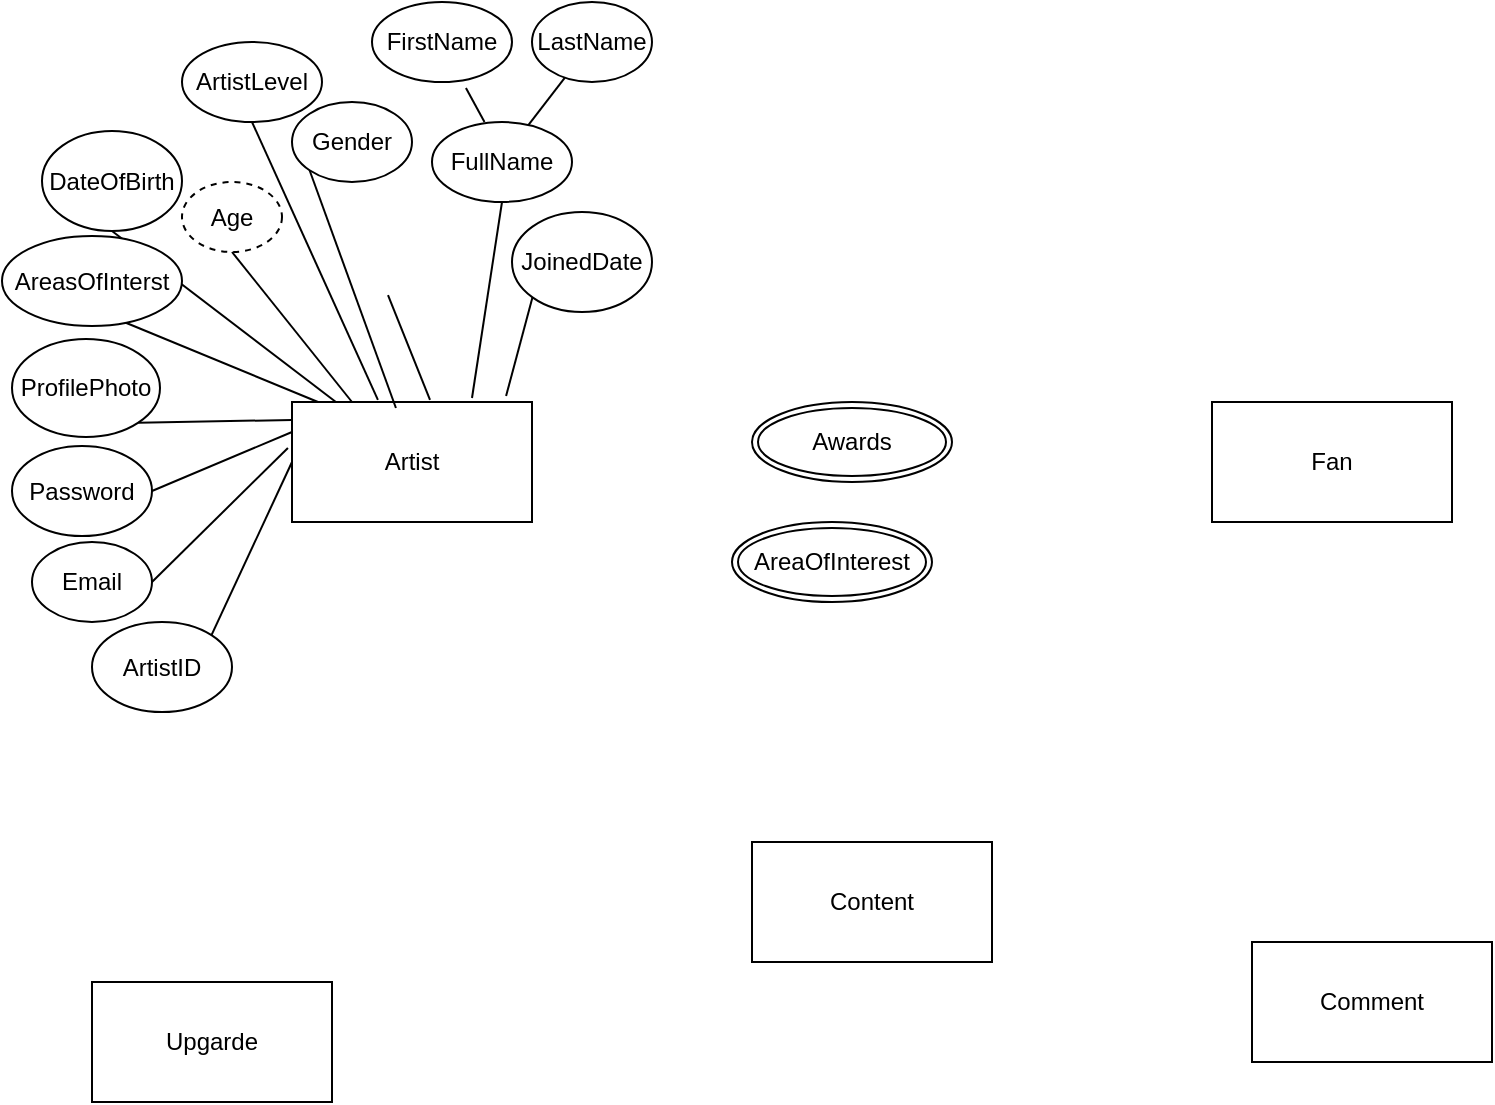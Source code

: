 <mxfile version="24.7.14">
  <diagram id="R2lEEEUBdFMjLlhIrx00" name="Page-1">
    <mxGraphModel dx="872" dy="477" grid="1" gridSize="10" guides="1" tooltips="1" connect="1" arrows="1" fold="1" page="1" pageScale="1" pageWidth="850" pageHeight="1100" math="0" shadow="0" extFonts="Permanent Marker^https://fonts.googleapis.com/css?family=Permanent+Marker">
      <root>
        <mxCell id="0" />
        <mxCell id="1" parent="0" />
        <mxCell id="9mGKXTDG_qa7bDeS5Nxo-1" value="Artist" style="rounded=0;whiteSpace=wrap;html=1;" vertex="1" parent="1">
          <mxGeometry x="160" y="210" width="120" height="60" as="geometry" />
        </mxCell>
        <mxCell id="9mGKXTDG_qa7bDeS5Nxo-2" value="Fan" style="rounded=0;whiteSpace=wrap;html=1;" vertex="1" parent="1">
          <mxGeometry x="620" y="210" width="120" height="60" as="geometry" />
        </mxCell>
        <mxCell id="9mGKXTDG_qa7bDeS5Nxo-3" value="Content" style="rounded=0;whiteSpace=wrap;html=1;" vertex="1" parent="1">
          <mxGeometry x="390" y="430" width="120" height="60" as="geometry" />
        </mxCell>
        <mxCell id="9mGKXTDG_qa7bDeS5Nxo-4" value="Comment" style="rounded=0;whiteSpace=wrap;html=1;" vertex="1" parent="1">
          <mxGeometry x="640" y="480" width="120" height="60" as="geometry" />
        </mxCell>
        <mxCell id="9mGKXTDG_qa7bDeS5Nxo-5" value="Upgarde" style="rounded=0;whiteSpace=wrap;html=1;" vertex="1" parent="1">
          <mxGeometry x="60" y="500" width="120" height="60" as="geometry" />
        </mxCell>
        <mxCell id="9mGKXTDG_qa7bDeS5Nxo-6" value="Email" style="ellipse;whiteSpace=wrap;html=1;" vertex="1" parent="1">
          <mxGeometry x="30" y="280" width="60" height="40" as="geometry" />
        </mxCell>
        <mxCell id="9mGKXTDG_qa7bDeS5Nxo-7" value="Password" style="ellipse;whiteSpace=wrap;html=1;" vertex="1" parent="1">
          <mxGeometry x="20" y="232" width="70" height="45" as="geometry" />
        </mxCell>
        <mxCell id="9mGKXTDG_qa7bDeS5Nxo-8" value="ProfilePhoto" style="ellipse;whiteSpace=wrap;html=1;" vertex="1" parent="1">
          <mxGeometry x="20" y="178.5" width="74" height="49" as="geometry" />
        </mxCell>
        <mxCell id="9mGKXTDG_qa7bDeS5Nxo-9" value="Age" style="ellipse;whiteSpace=wrap;html=1;dashed=1;" vertex="1" parent="1">
          <mxGeometry x="105" y="100" width="50" height="35" as="geometry" />
        </mxCell>
        <mxCell id="9mGKXTDG_qa7bDeS5Nxo-10" value="DateOfBirth" style="ellipse;whiteSpace=wrap;html=1;" vertex="1" parent="1">
          <mxGeometry x="35" y="74.5" width="70" height="50" as="geometry" />
        </mxCell>
        <mxCell id="9mGKXTDG_qa7bDeS5Nxo-11" value="FullName" style="ellipse;whiteSpace=wrap;html=1;" vertex="1" parent="1">
          <mxGeometry x="230" y="70" width="70" height="40" as="geometry" />
        </mxCell>
        <mxCell id="9mGKXTDG_qa7bDeS5Nxo-12" value="ArtistLevel" style="ellipse;whiteSpace=wrap;html=1;" vertex="1" parent="1">
          <mxGeometry x="105" y="30" width="70" height="40" as="geometry" />
        </mxCell>
        <mxCell id="9mGKXTDG_qa7bDeS5Nxo-14" value="Gender" style="ellipse;whiteSpace=wrap;html=1;" vertex="1" parent="1">
          <mxGeometry x="160" y="60" width="60" height="40" as="geometry" />
        </mxCell>
        <mxCell id="9mGKXTDG_qa7bDeS5Nxo-15" value="ArtistID" style="ellipse;whiteSpace=wrap;html=1;" vertex="1" parent="1">
          <mxGeometry x="60" y="320" width="70" height="45" as="geometry" />
        </mxCell>
        <mxCell id="9mGKXTDG_qa7bDeS5Nxo-17" value="" style="endArrow=none;html=1;rounded=0;entryX=0.678;entryY=0.956;entryDx=0;entryDy=0;entryPerimeter=0;" edge="1" parent="1" target="9mGKXTDG_qa7bDeS5Nxo-33">
          <mxGeometry width="50" height="50" relative="1" as="geometry">
            <mxPoint x="173" y="210" as="sourcePoint" />
            <mxPoint x="99.999" y="136.655" as="targetPoint" />
          </mxGeometry>
        </mxCell>
        <mxCell id="9mGKXTDG_qa7bDeS5Nxo-18" value="" style="endArrow=none;html=1;rounded=0;entryX=1;entryY=1;entryDx=0;entryDy=0;" edge="1" parent="1" target="9mGKXTDG_qa7bDeS5Nxo-8">
          <mxGeometry width="50" height="50" relative="1" as="geometry">
            <mxPoint x="160" y="219" as="sourcePoint" />
            <mxPoint x="86.999" y="170.005" as="targetPoint" />
          </mxGeometry>
        </mxCell>
        <mxCell id="9mGKXTDG_qa7bDeS5Nxo-19" value="" style="endArrow=none;html=1;rounded=0;exitX=-0.017;exitY=0.383;exitDx=0;exitDy=0;exitPerimeter=0;entryX=1;entryY=0.5;entryDx=0;entryDy=0;" edge="1" parent="1" source="9mGKXTDG_qa7bDeS5Nxo-1" target="9mGKXTDG_qa7bDeS5Nxo-6">
          <mxGeometry width="50" height="50" relative="1" as="geometry">
            <mxPoint x="170" y="264.995" as="sourcePoint" />
            <mxPoint x="89.999" y="231.655" as="targetPoint" />
          </mxGeometry>
        </mxCell>
        <mxCell id="9mGKXTDG_qa7bDeS5Nxo-20" value="" style="endArrow=none;html=1;rounded=0;exitX=0;exitY=0.5;exitDx=0;exitDy=0;entryX=1;entryY=0;entryDx=0;entryDy=0;" edge="1" parent="1" source="9mGKXTDG_qa7bDeS5Nxo-1" target="9mGKXTDG_qa7bDeS5Nxo-15">
          <mxGeometry width="50" height="50" relative="1" as="geometry">
            <mxPoint x="152.004" y="251" as="sourcePoint" />
            <mxPoint x="119.999" y="271.005" as="targetPoint" />
          </mxGeometry>
        </mxCell>
        <mxCell id="9mGKXTDG_qa7bDeS5Nxo-22" value="" style="endArrow=none;html=1;rounded=0;exitX=0.183;exitY=0;exitDx=0;exitDy=0;exitPerimeter=0;entryX=0.5;entryY=1;entryDx=0;entryDy=0;" edge="1" parent="1" source="9mGKXTDG_qa7bDeS5Nxo-1" target="9mGKXTDG_qa7bDeS5Nxo-10">
          <mxGeometry width="50" height="50" relative="1" as="geometry">
            <mxPoint x="180" y="205" as="sourcePoint" />
            <mxPoint x="106.999" y="126.655" as="targetPoint" />
          </mxGeometry>
        </mxCell>
        <mxCell id="9mGKXTDG_qa7bDeS5Nxo-23" value="" style="endArrow=none;html=1;rounded=0;exitX=0.25;exitY=0;exitDx=0;exitDy=0;entryX=0.5;entryY=1;entryDx=0;entryDy=0;" edge="1" parent="1" source="9mGKXTDG_qa7bDeS5Nxo-1" target="9mGKXTDG_qa7bDeS5Nxo-9">
          <mxGeometry width="50" height="50" relative="1" as="geometry">
            <mxPoint x="300" y="183.35" as="sourcePoint" />
            <mxPoint x="226.999" y="105.005" as="targetPoint" />
          </mxGeometry>
        </mxCell>
        <mxCell id="9mGKXTDG_qa7bDeS5Nxo-24" value="" style="endArrow=none;html=1;rounded=0;entryX=0.5;entryY=1;entryDx=0;entryDy=0;exitX=0.358;exitY=-0.017;exitDx=0;exitDy=0;exitPerimeter=0;" edge="1" parent="1" source="9mGKXTDG_qa7bDeS5Nxo-1" target="9mGKXTDG_qa7bDeS5Nxo-12">
          <mxGeometry width="50" height="50" relative="1" as="geometry">
            <mxPoint x="280" y="260" as="sourcePoint" />
            <mxPoint x="206.999" y="181.655" as="targetPoint" />
          </mxGeometry>
        </mxCell>
        <mxCell id="9mGKXTDG_qa7bDeS5Nxo-25" value="" style="endArrow=none;html=1;rounded=0;entryX=0.5;entryY=1;entryDx=0;entryDy=0;" edge="1" parent="1" target="9mGKXTDG_qa7bDeS5Nxo-11">
          <mxGeometry width="50" height="50" relative="1" as="geometry">
            <mxPoint x="250" y="208" as="sourcePoint" />
            <mxPoint x="287.999" y="130.005" as="targetPoint" />
          </mxGeometry>
        </mxCell>
        <mxCell id="9mGKXTDG_qa7bDeS5Nxo-26" value="" style="endArrow=none;html=1;rounded=0;exitX=0.433;exitY=0.05;exitDx=0;exitDy=0;entryX=0;entryY=1;entryDx=0;entryDy=0;exitPerimeter=0;" edge="1" parent="1" source="9mGKXTDG_qa7bDeS5Nxo-1" target="9mGKXTDG_qa7bDeS5Nxo-14">
          <mxGeometry width="50" height="50" relative="1" as="geometry">
            <mxPoint x="250" y="245" as="sourcePoint" />
            <mxPoint x="309.999" y="170.005" as="targetPoint" />
          </mxGeometry>
        </mxCell>
        <mxCell id="9mGKXTDG_qa7bDeS5Nxo-27" value="" style="endArrow=none;html=1;rounded=0;entryX=0.3;entryY=0.913;entryDx=0;entryDy=0;exitX=0.575;exitY=-0.017;exitDx=0;exitDy=0;exitPerimeter=0;entryPerimeter=0;" edge="1" parent="1" source="9mGKXTDG_qa7bDeS5Nxo-1">
          <mxGeometry width="50" height="50" relative="1" as="geometry">
            <mxPoint x="280" y="225" as="sourcePoint" />
            <mxPoint x="208" y="156.52" as="targetPoint" />
          </mxGeometry>
        </mxCell>
        <mxCell id="9mGKXTDG_qa7bDeS5Nxo-28" value="FirstName" style="ellipse;whiteSpace=wrap;html=1;" vertex="1" parent="1">
          <mxGeometry x="200" y="10" width="70" height="40" as="geometry" />
        </mxCell>
        <mxCell id="9mGKXTDG_qa7bDeS5Nxo-29" value="LastName" style="ellipse;whiteSpace=wrap;html=1;" vertex="1" parent="1">
          <mxGeometry x="280" y="10" width="60" height="40" as="geometry" />
        </mxCell>
        <mxCell id="9mGKXTDG_qa7bDeS5Nxo-30" value="" style="endArrow=none;html=1;rounded=0;exitX=0.375;exitY=0;exitDx=0;exitDy=0;exitPerimeter=0;entryX=0.671;entryY=1.075;entryDx=0;entryDy=0;entryPerimeter=0;" edge="1" parent="1" source="9mGKXTDG_qa7bDeS5Nxo-11" target="9mGKXTDG_qa7bDeS5Nxo-28">
          <mxGeometry width="50" height="50" relative="1" as="geometry">
            <mxPoint x="160" y="290" as="sourcePoint" />
            <mxPoint x="280" y="60" as="targetPoint" />
          </mxGeometry>
        </mxCell>
        <mxCell id="9mGKXTDG_qa7bDeS5Nxo-31" value="" style="endArrow=none;html=1;rounded=0;exitX=0.688;exitY=0.04;exitDx=0;exitDy=0;exitPerimeter=0;" edge="1" parent="1" source="9mGKXTDG_qa7bDeS5Nxo-11" target="9mGKXTDG_qa7bDeS5Nxo-29">
          <mxGeometry width="50" height="50" relative="1" as="geometry">
            <mxPoint x="300" y="90" as="sourcePoint" />
            <mxPoint x="290" y="70" as="targetPoint" />
          </mxGeometry>
        </mxCell>
        <mxCell id="9mGKXTDG_qa7bDeS5Nxo-33" value="AreasOfInterst" style="ellipse;whiteSpace=wrap;html=1;" vertex="1" parent="1">
          <mxGeometry x="15" y="127" width="90" height="45" as="geometry" />
        </mxCell>
        <mxCell id="9mGKXTDG_qa7bDeS5Nxo-34" value="JoinedDate" style="ellipse;whiteSpace=wrap;html=1;" vertex="1" parent="1">
          <mxGeometry x="270" y="115" width="70" height="50" as="geometry" />
        </mxCell>
        <mxCell id="9mGKXTDG_qa7bDeS5Nxo-37" value="" style="endArrow=none;html=1;rounded=0;exitX=0.892;exitY=-0.05;exitDx=0;exitDy=0;entryX=0;entryY=1;entryDx=0;entryDy=0;exitPerimeter=0;" edge="1" parent="1" source="9mGKXTDG_qa7bDeS5Nxo-1" target="9mGKXTDG_qa7bDeS5Nxo-34">
          <mxGeometry width="50" height="50" relative="1" as="geometry">
            <mxPoint x="290" y="235" as="sourcePoint" />
            <mxPoint x="318" y="228" as="targetPoint" />
          </mxGeometry>
        </mxCell>
        <mxCell id="9mGKXTDG_qa7bDeS5Nxo-39" value="" style="endArrow=none;html=1;rounded=0;entryX=1;entryY=0.5;entryDx=0;entryDy=0;exitX=0;exitY=0.25;exitDx=0;exitDy=0;" edge="1" parent="1" source="9mGKXTDG_qa7bDeS5Nxo-1" target="9mGKXTDG_qa7bDeS5Nxo-7">
          <mxGeometry width="50" height="50" relative="1" as="geometry">
            <mxPoint x="160" y="220" as="sourcePoint" />
            <mxPoint x="81" y="177" as="targetPoint" />
          </mxGeometry>
        </mxCell>
        <mxCell id="9mGKXTDG_qa7bDeS5Nxo-44" value="Awards" style="ellipse;shape=doubleEllipse;margin=3;whiteSpace=wrap;html=1;align=center;" vertex="1" parent="1">
          <mxGeometry x="390" y="210" width="100" height="40" as="geometry" />
        </mxCell>
        <mxCell id="9mGKXTDG_qa7bDeS5Nxo-46" value="AreaOfInterest" style="ellipse;shape=doubleEllipse;margin=3;whiteSpace=wrap;html=1;align=center;" vertex="1" parent="1">
          <mxGeometry x="380" y="270" width="100" height="40" as="geometry" />
        </mxCell>
      </root>
    </mxGraphModel>
  </diagram>
</mxfile>

